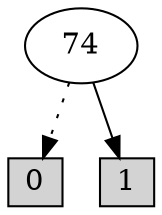 digraph G {
0 [shape=box, label="0", style=filled, shape=box, height=0.3, width=0.3];
1 [shape=box, label="1", style=filled, shape=box, height=0.3, width=0.3];
150 [label="74"];
150 -> 0 [style=dotted];
150 -> 1 [style=filled];
}
